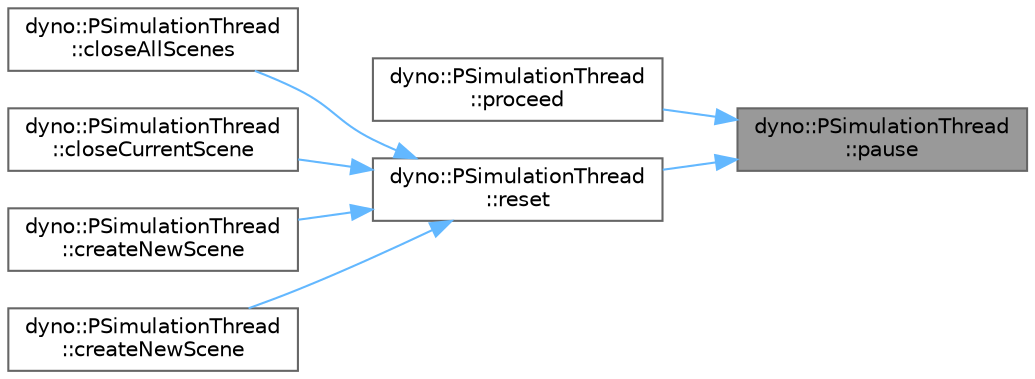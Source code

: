 digraph "dyno::PSimulationThread::pause"
{
 // LATEX_PDF_SIZE
  bgcolor="transparent";
  edge [fontname=Helvetica,fontsize=10,labelfontname=Helvetica,labelfontsize=10];
  node [fontname=Helvetica,fontsize=10,shape=box,height=0.2,width=0.4];
  rankdir="RL";
  Node1 [id="Node000001",label="dyno::PSimulationThread\l::pause",height=0.2,width=0.4,color="gray40", fillcolor="grey60", style="filled", fontcolor="black",tooltip=" "];
  Node1 -> Node2 [id="edge1_Node000001_Node000002",dir="back",color="steelblue1",style="solid",tooltip=" "];
  Node2 [id="Node000002",label="dyno::PSimulationThread\l::proceed",height=0.2,width=0.4,color="grey40", fillcolor="white", style="filled",URL="$classdyno_1_1_p_simulation_thread.html#ac74d3e3227e35faf4d02f4ef4233b671",tooltip="Continue the simulation from the current frame."];
  Node1 -> Node3 [id="edge2_Node000001_Node000003",dir="back",color="steelblue1",style="solid",tooltip=" "];
  Node3 [id="Node000003",label="dyno::PSimulationThread\l::reset",height=0.2,width=0.4,color="grey40", fillcolor="white", style="filled",URL="$classdyno_1_1_p_simulation_thread.html#a0cb1f5a6088db96385a6277b77b1d6a7",tooltip="Reset the simulation."];
  Node3 -> Node4 [id="edge3_Node000003_Node000004",dir="back",color="steelblue1",style="solid",tooltip=" "];
  Node4 [id="Node000004",label="dyno::PSimulationThread\l::closeAllScenes",height=0.2,width=0.4,color="grey40", fillcolor="white", style="filled",URL="$classdyno_1_1_p_simulation_thread.html#a5ce234112a71be123c6dfa2586579309",tooltip=" "];
  Node3 -> Node5 [id="edge4_Node000003_Node000005",dir="back",color="steelblue1",style="solid",tooltip=" "];
  Node5 [id="Node000005",label="dyno::PSimulationThread\l::closeCurrentScene",height=0.2,width=0.4,color="grey40", fillcolor="white", style="filled",URL="$classdyno_1_1_p_simulation_thread.html#aef582603f68487f52bb68fd5b4b85b53",tooltip=" "];
  Node3 -> Node6 [id="edge5_Node000003_Node000006",dir="back",color="steelblue1",style="solid",tooltip=" "];
  Node6 [id="Node000006",label="dyno::PSimulationThread\l::createNewScene",height=0.2,width=0.4,color="grey40", fillcolor="white", style="filled",URL="$classdyno_1_1_p_simulation_thread.html#a8bc824595ab90bbf275b4a05c57be926",tooltip=" "];
  Node3 -> Node7 [id="edge6_Node000003_Node000007",dir="back",color="steelblue1",style="solid",tooltip=" "];
  Node7 [id="Node000007",label="dyno::PSimulationThread\l::createNewScene",height=0.2,width=0.4,color="grey40", fillcolor="white", style="filled",URL="$classdyno_1_1_p_simulation_thread.html#a8973769a3328b22684d63993c85133f6",tooltip=" "];
}
